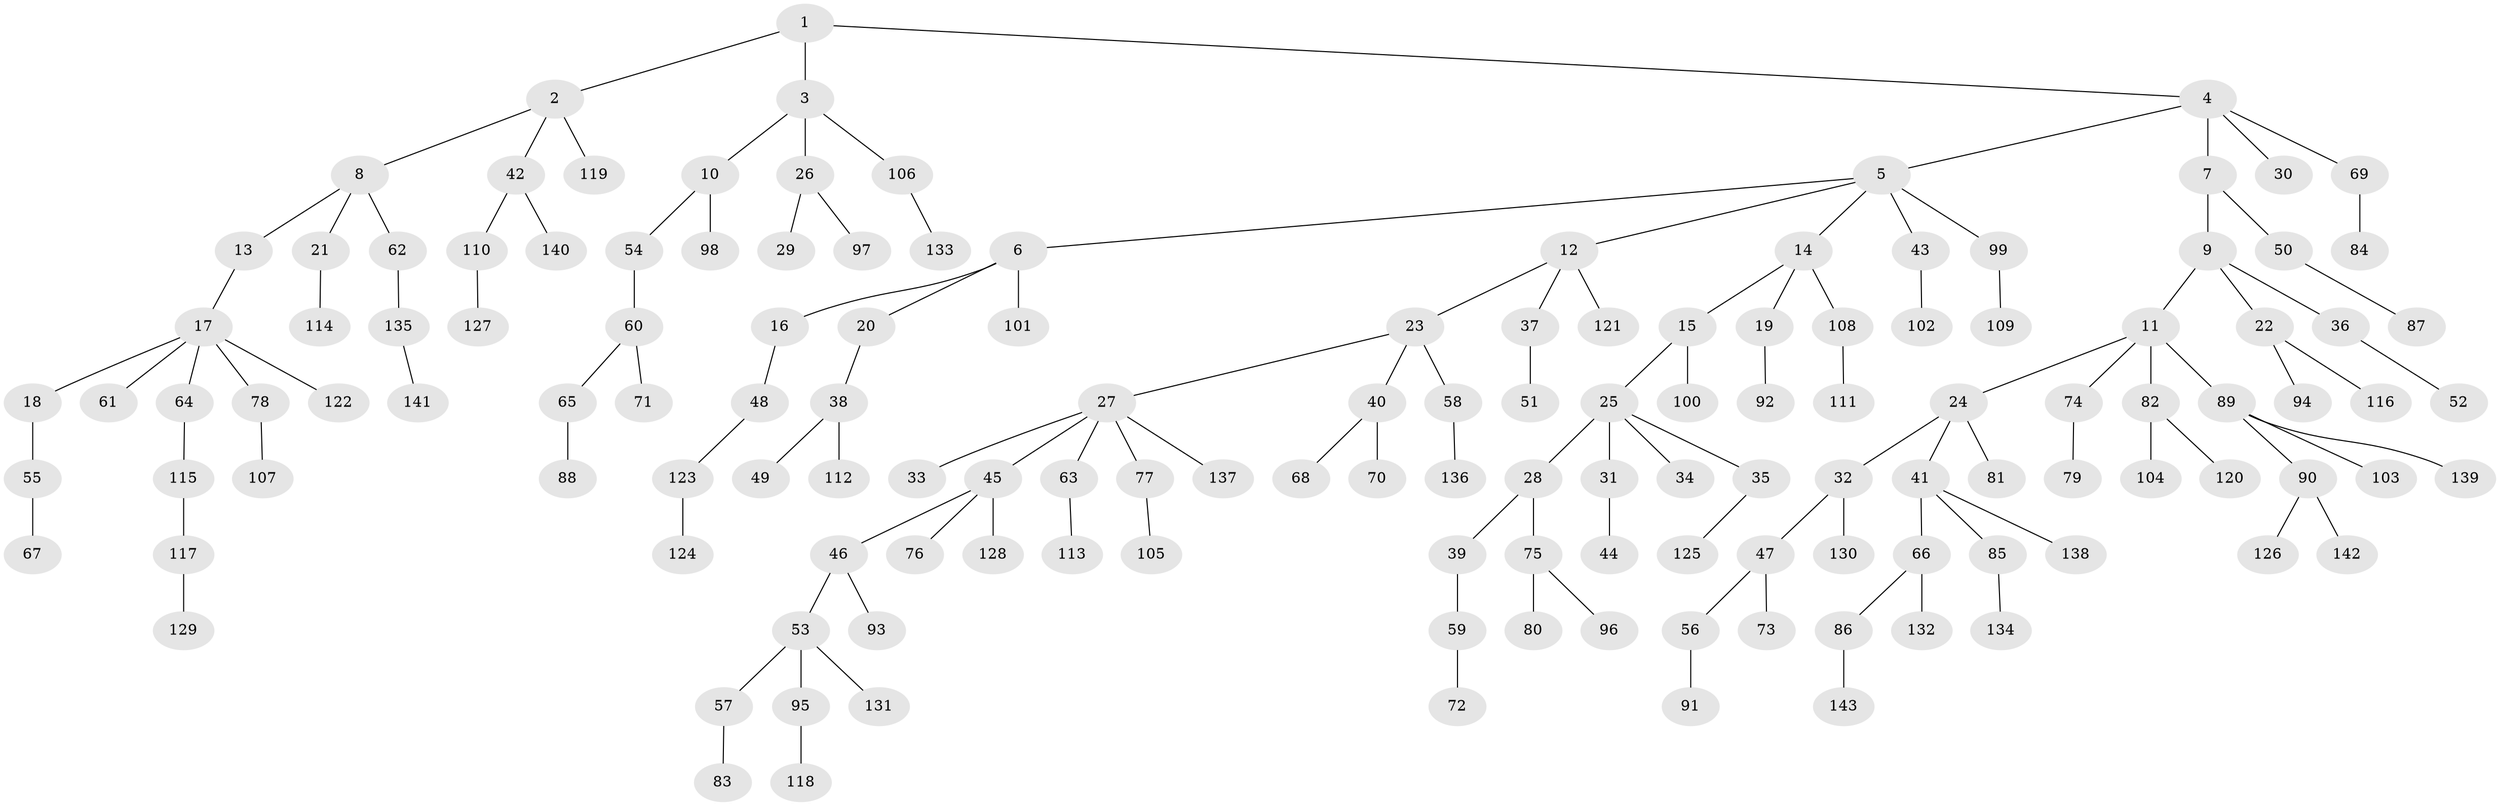// coarse degree distribution, {3: 0.13861386138613863, 4: 0.0891089108910891, 5: 0.0297029702970297, 2: 0.26732673267326734, 6: 0.009900990099009901, 1: 0.46534653465346537}
// Generated by graph-tools (version 1.1) at 2025/37/03/04/25 23:37:20]
// undirected, 143 vertices, 142 edges
graph export_dot {
  node [color=gray90,style=filled];
  1;
  2;
  3;
  4;
  5;
  6;
  7;
  8;
  9;
  10;
  11;
  12;
  13;
  14;
  15;
  16;
  17;
  18;
  19;
  20;
  21;
  22;
  23;
  24;
  25;
  26;
  27;
  28;
  29;
  30;
  31;
  32;
  33;
  34;
  35;
  36;
  37;
  38;
  39;
  40;
  41;
  42;
  43;
  44;
  45;
  46;
  47;
  48;
  49;
  50;
  51;
  52;
  53;
  54;
  55;
  56;
  57;
  58;
  59;
  60;
  61;
  62;
  63;
  64;
  65;
  66;
  67;
  68;
  69;
  70;
  71;
  72;
  73;
  74;
  75;
  76;
  77;
  78;
  79;
  80;
  81;
  82;
  83;
  84;
  85;
  86;
  87;
  88;
  89;
  90;
  91;
  92;
  93;
  94;
  95;
  96;
  97;
  98;
  99;
  100;
  101;
  102;
  103;
  104;
  105;
  106;
  107;
  108;
  109;
  110;
  111;
  112;
  113;
  114;
  115;
  116;
  117;
  118;
  119;
  120;
  121;
  122;
  123;
  124;
  125;
  126;
  127;
  128;
  129;
  130;
  131;
  132;
  133;
  134;
  135;
  136;
  137;
  138;
  139;
  140;
  141;
  142;
  143;
  1 -- 2;
  1 -- 3;
  1 -- 4;
  2 -- 8;
  2 -- 42;
  2 -- 119;
  3 -- 10;
  3 -- 26;
  3 -- 106;
  4 -- 5;
  4 -- 7;
  4 -- 30;
  4 -- 69;
  5 -- 6;
  5 -- 12;
  5 -- 14;
  5 -- 43;
  5 -- 99;
  6 -- 16;
  6 -- 20;
  6 -- 101;
  7 -- 9;
  7 -- 50;
  8 -- 13;
  8 -- 21;
  8 -- 62;
  9 -- 11;
  9 -- 22;
  9 -- 36;
  10 -- 54;
  10 -- 98;
  11 -- 24;
  11 -- 74;
  11 -- 82;
  11 -- 89;
  12 -- 23;
  12 -- 37;
  12 -- 121;
  13 -- 17;
  14 -- 15;
  14 -- 19;
  14 -- 108;
  15 -- 25;
  15 -- 100;
  16 -- 48;
  17 -- 18;
  17 -- 61;
  17 -- 64;
  17 -- 78;
  17 -- 122;
  18 -- 55;
  19 -- 92;
  20 -- 38;
  21 -- 114;
  22 -- 94;
  22 -- 116;
  23 -- 27;
  23 -- 40;
  23 -- 58;
  24 -- 32;
  24 -- 41;
  24 -- 81;
  25 -- 28;
  25 -- 31;
  25 -- 34;
  25 -- 35;
  26 -- 29;
  26 -- 97;
  27 -- 33;
  27 -- 45;
  27 -- 63;
  27 -- 77;
  27 -- 137;
  28 -- 39;
  28 -- 75;
  31 -- 44;
  32 -- 47;
  32 -- 130;
  35 -- 125;
  36 -- 52;
  37 -- 51;
  38 -- 49;
  38 -- 112;
  39 -- 59;
  40 -- 68;
  40 -- 70;
  41 -- 66;
  41 -- 85;
  41 -- 138;
  42 -- 110;
  42 -- 140;
  43 -- 102;
  45 -- 46;
  45 -- 76;
  45 -- 128;
  46 -- 53;
  46 -- 93;
  47 -- 56;
  47 -- 73;
  48 -- 123;
  50 -- 87;
  53 -- 57;
  53 -- 95;
  53 -- 131;
  54 -- 60;
  55 -- 67;
  56 -- 91;
  57 -- 83;
  58 -- 136;
  59 -- 72;
  60 -- 65;
  60 -- 71;
  62 -- 135;
  63 -- 113;
  64 -- 115;
  65 -- 88;
  66 -- 86;
  66 -- 132;
  69 -- 84;
  74 -- 79;
  75 -- 80;
  75 -- 96;
  77 -- 105;
  78 -- 107;
  82 -- 104;
  82 -- 120;
  85 -- 134;
  86 -- 143;
  89 -- 90;
  89 -- 103;
  89 -- 139;
  90 -- 126;
  90 -- 142;
  95 -- 118;
  99 -- 109;
  106 -- 133;
  108 -- 111;
  110 -- 127;
  115 -- 117;
  117 -- 129;
  123 -- 124;
  135 -- 141;
}
